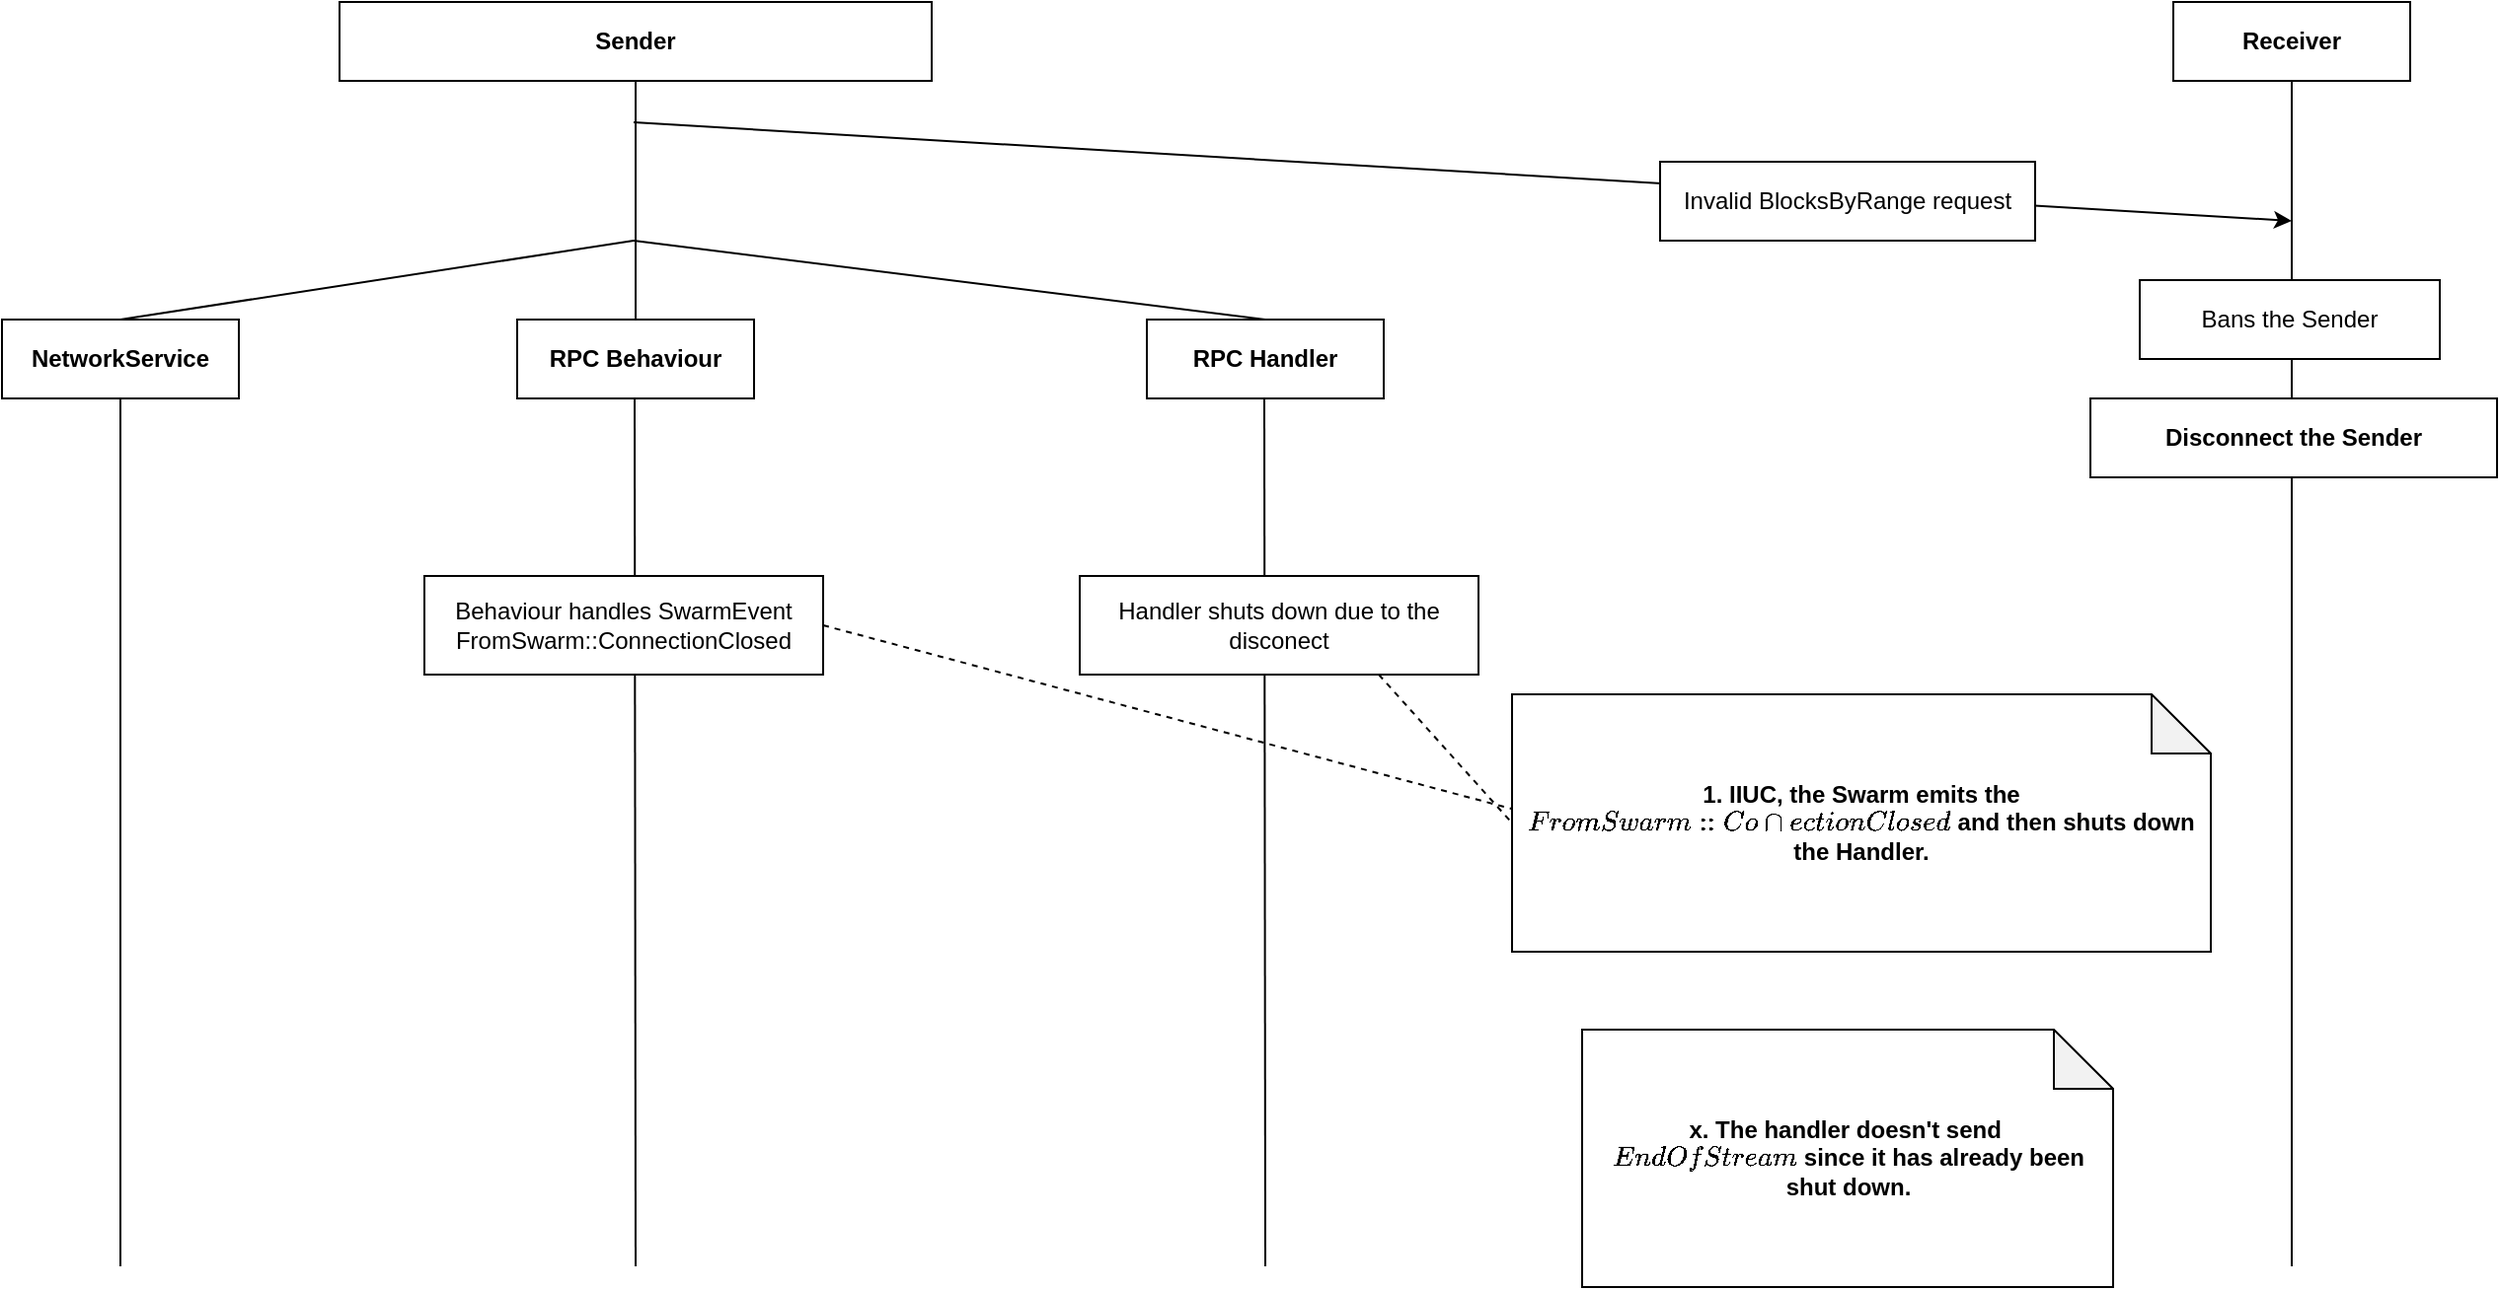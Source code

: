<mxfile>
    <diagram id="T8pmpTCMuDaPm9wjzUCa" name="Page-1">
        <mxGraphModel dx="2303" dy="1213" grid="1" gridSize="10" guides="1" tooltips="1" connect="1" arrows="1" fold="1" page="0" pageScale="1" pageWidth="827" pageHeight="1169" background="none" math="0" shadow="0">
            <root>
                <mxCell id="0"/>
                <mxCell id="1" parent="0"/>
                <mxCell id="147" value="Sender" style="rounded=0;whiteSpace=wrap;html=1;fontStyle=1" parent="1" vertex="1">
                    <mxGeometry x="-129" y="159" width="300" height="40" as="geometry"/>
                </mxCell>
                <mxCell id="148" value="Receiver" style="rounded=0;whiteSpace=wrap;html=1;fontStyle=1" parent="1" vertex="1">
                    <mxGeometry x="800" y="159" width="120" height="40" as="geometry"/>
                </mxCell>
                <mxCell id="150" value="" style="endArrow=none;html=1;entryX=0.5;entryY=1;entryDx=0;entryDy=0;" parent="1" target="148" edge="1">
                    <mxGeometry width="50" height="50" relative="1" as="geometry">
                        <mxPoint x="860" y="800" as="sourcePoint"/>
                        <mxPoint x="858.5" y="359" as="targetPoint"/>
                    </mxGeometry>
                </mxCell>
                <mxCell id="210" value="" style="endArrow=classic;html=1;" parent="1" edge="1">
                    <mxGeometry width="50" height="50" relative="1" as="geometry">
                        <mxPoint x="20" y="220" as="sourcePoint"/>
                        <mxPoint x="860" y="270" as="targetPoint"/>
                    </mxGeometry>
                </mxCell>
                <mxCell id="254" value="Invalid BlocksByRange request" style="rounded=0;whiteSpace=wrap;html=1;" parent="1" vertex="1">
                    <mxGeometry x="540" y="240" width="190" height="40" as="geometry"/>
                </mxCell>
                <mxCell id="268" value="&lt;b&gt;&lt;font style=&quot;color: light-dark(rgb(0, 0, 0), rgb(255, 255, 255));&quot;&gt;x. The handler doesn&#39;t send&amp;nbsp;&lt;/font&gt;&lt;/b&gt;&lt;div&gt;&lt;b&gt;&lt;font style=&quot;color: light-dark(rgb(0, 0, 0), rgb(255, 255, 255));&quot;&gt;`EndOfStream` since it has already been shut down.&lt;/font&gt;&lt;/b&gt;&lt;/div&gt;" style="shape=note;whiteSpace=wrap;html=1;backgroundOutline=1;darkOpacity=0.05;" parent="1" vertex="1">
                    <mxGeometry x="500.5" y="680" width="269" height="130.5" as="geometry"/>
                </mxCell>
                <mxCell id="270" value="" style="endArrow=none;html=1;entryX=0.5;entryY=1;entryDx=0;entryDy=0;" parent="1" target="147" edge="1">
                    <mxGeometry width="50" height="50" relative="1" as="geometry">
                        <mxPoint x="21" y="280" as="sourcePoint"/>
                        <mxPoint x="340" y="196.5" as="targetPoint"/>
                    </mxGeometry>
                </mxCell>
                <mxCell id="271" value="Bans the Sender" style="rounded=0;whiteSpace=wrap;html=1;" parent="1" vertex="1">
                    <mxGeometry x="783" y="300" width="152" height="40" as="geometry"/>
                </mxCell>
                <mxCell id="272" value="&lt;b&gt;&lt;font style=&quot;color: light-dark(rgb(0, 0, 0), rgb(255, 255, 255));&quot;&gt;Disconnect the Sender&lt;/font&gt;&lt;/b&gt;" style="rounded=0;whiteSpace=wrap;html=1;" parent="1" vertex="1">
                    <mxGeometry x="758" y="360" width="206" height="40" as="geometry"/>
                </mxCell>
                <mxCell id="273" value="RPC Behaviour" style="rounded=0;whiteSpace=wrap;html=1;fontStyle=1" parent="1" vertex="1">
                    <mxGeometry x="-39" y="320" width="120" height="40" as="geometry"/>
                </mxCell>
                <mxCell id="274" value="RPC Handler" style="rounded=0;whiteSpace=wrap;html=1;fontStyle=1" parent="1" vertex="1">
                    <mxGeometry x="280" y="320" width="120" height="40" as="geometry"/>
                </mxCell>
                <mxCell id="276" value="" style="endArrow=none;dashed=1;html=1;exitX=1;exitY=0.5;exitDx=0;exitDy=0;entryX=0.004;entryY=0.448;entryDx=0;entryDy=0;entryPerimeter=0;" parent="1" source="287" target="296" edge="1">
                    <mxGeometry width="50" height="50" relative="1" as="geometry">
                        <mxPoint x="165" y="1449" as="sourcePoint"/>
                        <mxPoint x="425" y="1319" as="targetPoint"/>
                    </mxGeometry>
                </mxCell>
                <mxCell id="279" value="" style="endArrow=none;html=1;entryX=0.5;entryY=1;entryDx=0;entryDy=0;" parent="1" edge="1">
                    <mxGeometry width="50" height="50" relative="1" as="geometry">
                        <mxPoint x="21" y="800" as="sourcePoint"/>
                        <mxPoint x="20.5" y="360" as="targetPoint"/>
                    </mxGeometry>
                </mxCell>
                <mxCell id="282" value="NetworkService" style="rounded=0;whiteSpace=wrap;html=1;fontStyle=1" parent="1" vertex="1">
                    <mxGeometry x="-300" y="320" width="120" height="40" as="geometry"/>
                </mxCell>
                <mxCell id="286" value="" style="endArrow=none;html=1;entryX=0.5;entryY=1;entryDx=0;entryDy=0;" parent="1" edge="1">
                    <mxGeometry width="50" height="50" relative="1" as="geometry">
                        <mxPoint x="340" y="800" as="sourcePoint"/>
                        <mxPoint x="339.5" y="360" as="targetPoint"/>
                    </mxGeometry>
                </mxCell>
                <mxCell id="287" value="Behaviour handles SwarmEvent&lt;div&gt;FromSwarm::ConnectionClosed&lt;/div&gt;" style="rounded=0;whiteSpace=wrap;html=1;" parent="1" vertex="1">
                    <mxGeometry x="-86" y="450" width="202" height="50" as="geometry"/>
                </mxCell>
                <mxCell id="288" value="" style="endArrow=none;html=1;entryX=0.5;entryY=1;entryDx=0;entryDy=0;" parent="1" target="282" edge="1">
                    <mxGeometry width="50" height="50" relative="1" as="geometry">
                        <mxPoint x="-240" y="800" as="sourcePoint"/>
                        <mxPoint x="30.5" y="370" as="targetPoint"/>
                    </mxGeometry>
                </mxCell>
                <mxCell id="291" value="" style="endArrow=none;html=1;exitX=0.5;exitY=0;exitDx=0;exitDy=0;" parent="1" source="282" edge="1">
                    <mxGeometry width="50" height="50" relative="1" as="geometry">
                        <mxPoint x="31" y="290" as="sourcePoint"/>
                        <mxPoint x="20" y="280" as="targetPoint"/>
                    </mxGeometry>
                </mxCell>
                <mxCell id="292" value="" style="endArrow=none;html=1;entryX=0.5;entryY=0;entryDx=0;entryDy=0;" parent="1" target="273" edge="1">
                    <mxGeometry width="50" height="50" relative="1" as="geometry">
                        <mxPoint x="21" y="280" as="sourcePoint"/>
                        <mxPoint x="30" y="290" as="targetPoint"/>
                    </mxGeometry>
                </mxCell>
                <mxCell id="293" value="" style="endArrow=none;html=1;entryX=0.5;entryY=0;entryDx=0;entryDy=0;" parent="1" target="274" edge="1">
                    <mxGeometry width="50" height="50" relative="1" as="geometry">
                        <mxPoint x="20" y="280" as="sourcePoint"/>
                        <mxPoint x="31" y="330" as="targetPoint"/>
                    </mxGeometry>
                </mxCell>
                <mxCell id="294" value="Handler shuts down due to the disconect" style="rounded=0;whiteSpace=wrap;html=1;" parent="1" vertex="1">
                    <mxGeometry x="246" y="450" width="202" height="50" as="geometry"/>
                </mxCell>
                <mxCell id="295" value="" style="endArrow=none;dashed=1;html=1;exitX=0.75;exitY=1;exitDx=0;exitDy=0;entryX=0;entryY=0.5;entryDx=0;entryDy=0;entryPerimeter=0;" parent="1" source="294" target="296" edge="1">
                    <mxGeometry width="50" height="50" relative="1" as="geometry">
                        <mxPoint x="137" y="1504" as="sourcePoint"/>
                        <mxPoint x="535" y="1369" as="targetPoint"/>
                    </mxGeometry>
                </mxCell>
                <mxCell id="296" value="&lt;b&gt;&lt;font style=&quot;color: light-dark(rgb(0, 0, 0), rgb(255, 255, 255));&quot;&gt;1. IIUC, the Swarm emits the `FromSwarm::ConnectionClosed` and then shuts down the Handler.&lt;/font&gt;&lt;/b&gt;" style="shape=note;whiteSpace=wrap;html=1;backgroundOutline=1;darkOpacity=0.05;" parent="1" vertex="1">
                    <mxGeometry x="465" y="510" width="354" height="130.5" as="geometry"/>
                </mxCell>
            </root>
        </mxGraphModel>
    </diagram>
</mxfile>